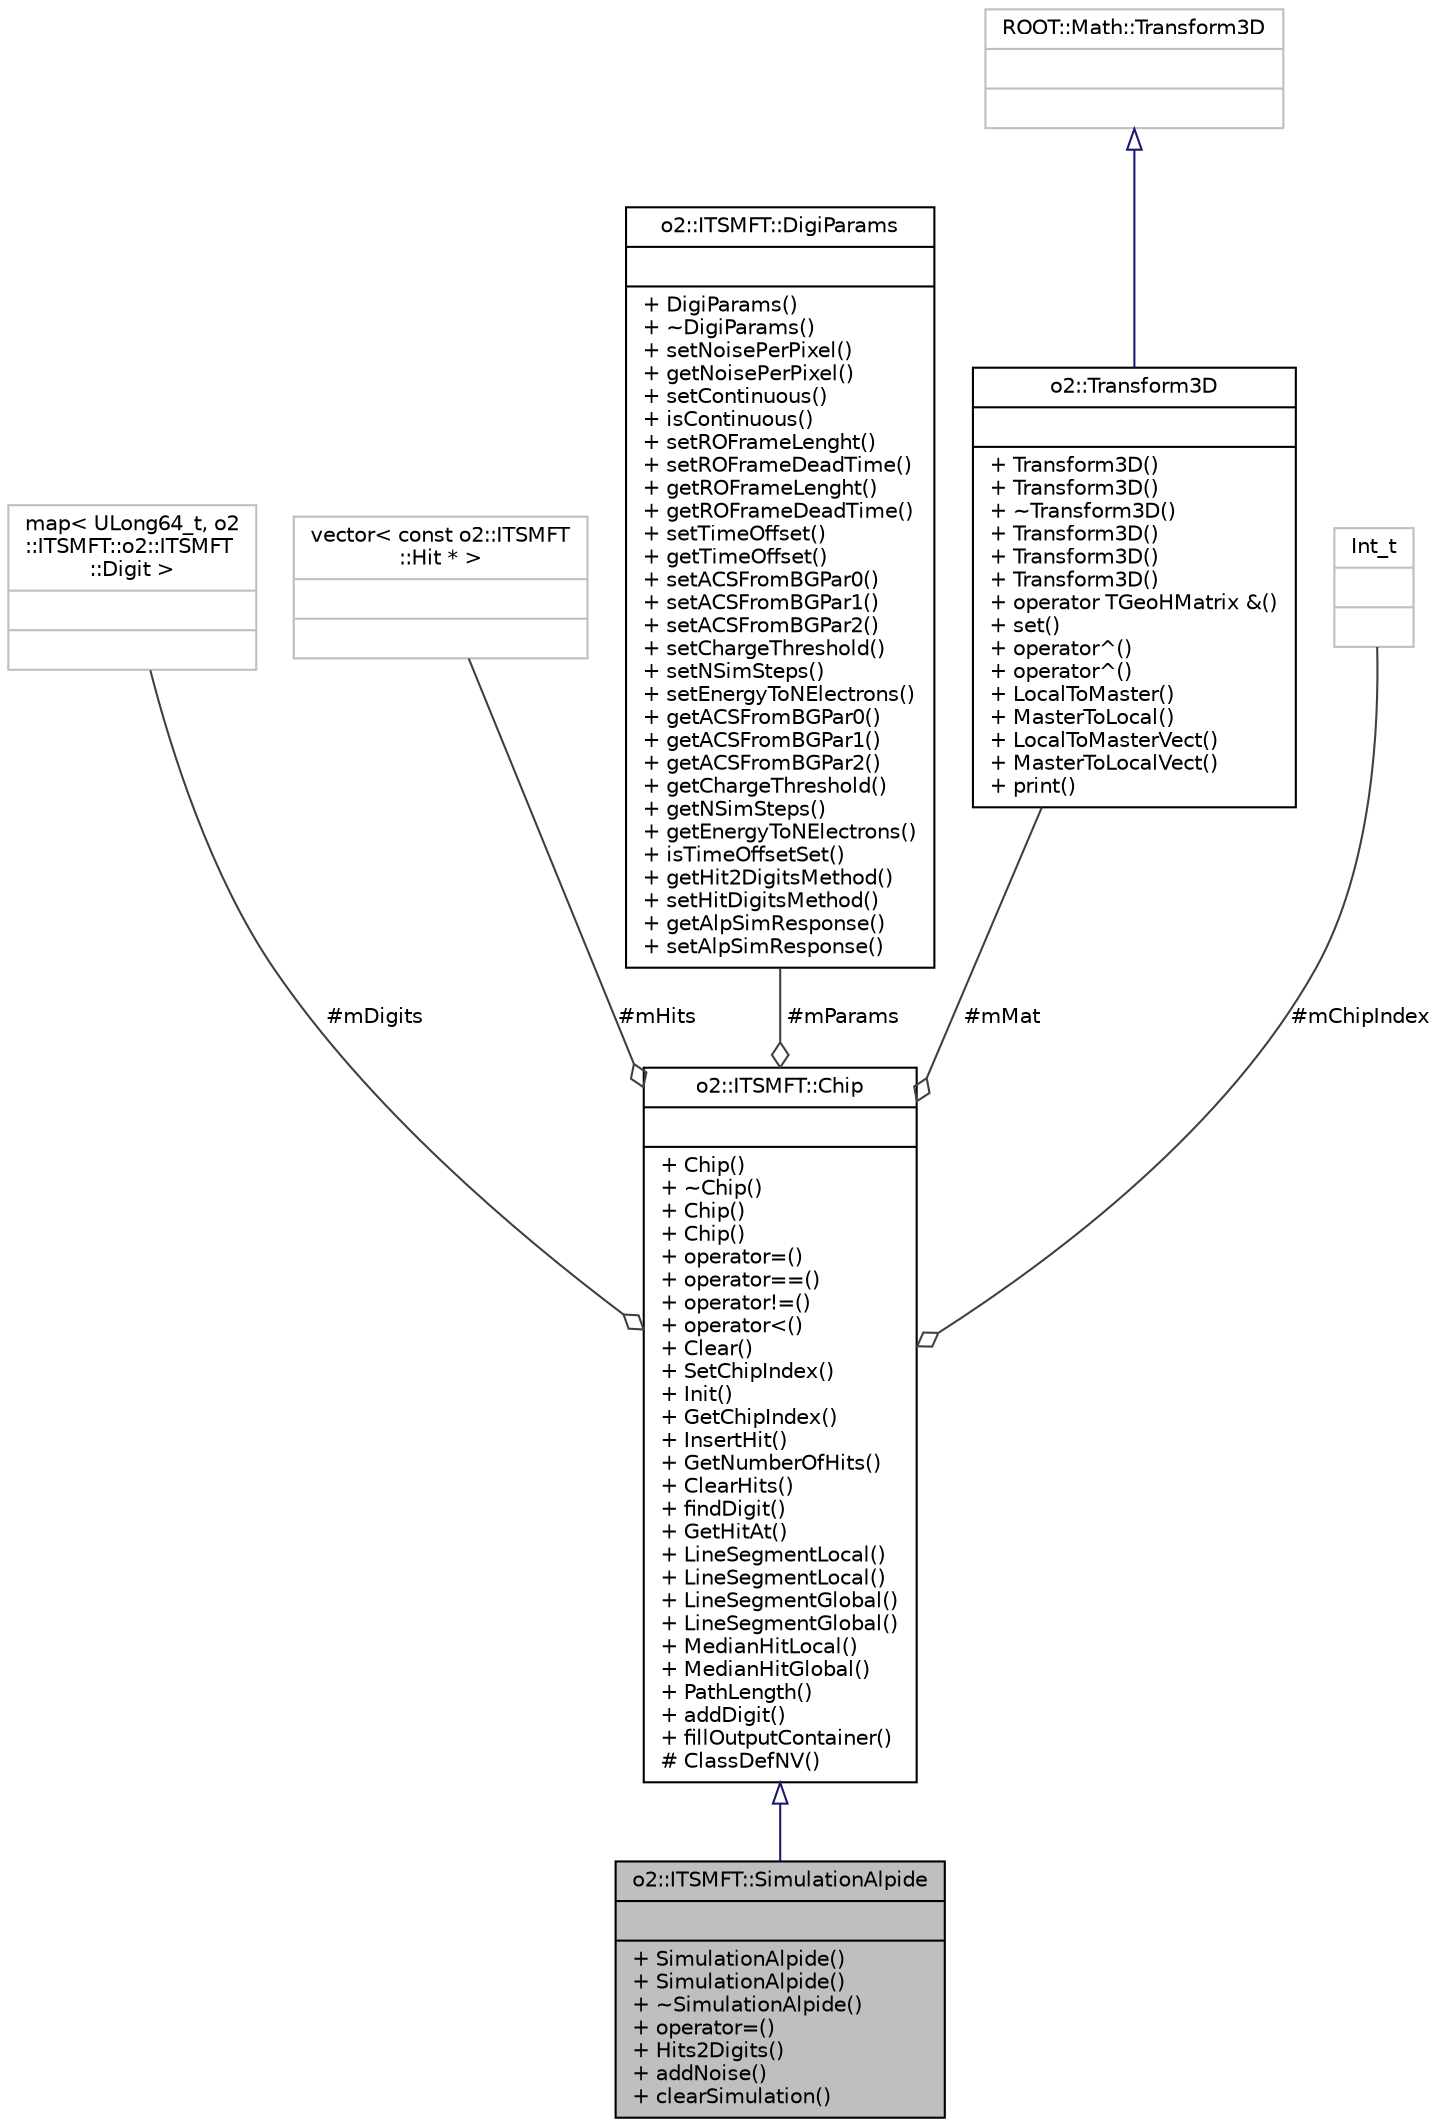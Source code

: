 digraph "o2::ITSMFT::SimulationAlpide"
{
 // INTERACTIVE_SVG=YES
  bgcolor="transparent";
  edge [fontname="Helvetica",fontsize="10",labelfontname="Helvetica",labelfontsize="10"];
  node [fontname="Helvetica",fontsize="10",shape=record];
  Node1 [label="{o2::ITSMFT::SimulationAlpide\n||+ SimulationAlpide()\l+ SimulationAlpide()\l+ ~SimulationAlpide()\l+ operator=()\l+ Hits2Digits()\l+ addNoise()\l+ clearSimulation()\l}",height=0.2,width=0.4,color="black", fillcolor="grey75", style="filled" fontcolor="black"];
  Node2 -> Node1 [dir="back",color="midnightblue",fontsize="10",style="solid",arrowtail="onormal",fontname="Helvetica"];
  Node2 [label="{o2::ITSMFT::Chip\n||+ Chip()\l+ ~Chip()\l+ Chip()\l+ Chip()\l+ operator=()\l+ operator==()\l+ operator!=()\l+ operator\<()\l+ Clear()\l+ SetChipIndex()\l+ Init()\l+ GetChipIndex()\l+ InsertHit()\l+ GetNumberOfHits()\l+ ClearHits()\l+ findDigit()\l+ GetHitAt()\l+ LineSegmentLocal()\l+ LineSegmentLocal()\l+ LineSegmentGlobal()\l+ LineSegmentGlobal()\l+ MedianHitLocal()\l+ MedianHitGlobal()\l+ PathLength()\l+ addDigit()\l+ fillOutputContainer()\l# ClassDefNV()\l}",height=0.2,width=0.4,color="black",URL="$d5/dc4/classo2_1_1ITSMFT_1_1Chip.html",tooltip="Container for similated points connected to a given chip. "];
  Node3 -> Node2 [color="grey25",fontsize="10",style="solid",label=" #mDigits" ,arrowhead="odiamond",fontname="Helvetica"];
  Node3 [label="{map\< ULong64_t, o2\l::ITSMFT::o2::ITSMFT\l::Digit \>\n||}",height=0.2,width=0.4,color="grey75"];
  Node4 -> Node2 [color="grey25",fontsize="10",style="solid",label=" #mHits" ,arrowhead="odiamond",fontname="Helvetica"];
  Node4 [label="{vector\< const o2::ITSMFT\l::Hit * \>\n||}",height=0.2,width=0.4,color="grey75"];
  Node5 -> Node2 [color="grey25",fontsize="10",style="solid",label=" #mParams" ,arrowhead="odiamond",fontname="Helvetica"];
  Node5 [label="{o2::ITSMFT::DigiParams\n||+ DigiParams()\l+ ~DigiParams()\l+ setNoisePerPixel()\l+ getNoisePerPixel()\l+ setContinuous()\l+ isContinuous()\l+ setROFrameLenght()\l+ setROFrameDeadTime()\l+ getROFrameLenght()\l+ getROFrameDeadTime()\l+ setTimeOffset()\l+ getTimeOffset()\l+ setACSFromBGPar0()\l+ setACSFromBGPar1()\l+ setACSFromBGPar2()\l+ setChargeThreshold()\l+ setNSimSteps()\l+ setEnergyToNElectrons()\l+ getACSFromBGPar0()\l+ getACSFromBGPar1()\l+ getACSFromBGPar2()\l+ getChargeThreshold()\l+ getNSimSteps()\l+ getEnergyToNElectrons()\l+ isTimeOffsetSet()\l+ getHit2DigitsMethod()\l+ setHitDigitsMethod()\l+ getAlpSimResponse()\l+ setAlpSimResponse()\l}",height=0.2,width=0.4,color="black",URL="$d3/d06/classo2_1_1ITSMFT_1_1DigiParams.html"];
  Node6 -> Node2 [color="grey25",fontsize="10",style="solid",label=" #mMat" ,arrowhead="odiamond",fontname="Helvetica"];
  Node6 [label="{o2::Transform3D\n||+ Transform3D()\l+ Transform3D()\l+ ~Transform3D()\l+ Transform3D()\l+ Transform3D()\l+ Transform3D()\l+ operator TGeoHMatrix &()\l+ set()\l+ operator^()\l+ operator^()\l+ LocalToMaster()\l+ MasterToLocal()\l+ LocalToMasterVect()\l+ MasterToLocalVect()\l+ print()\l}",height=0.2,width=0.4,color="black",URL="$d9/ddc/classo2_1_1Transform3D.html"];
  Node7 -> Node6 [dir="back",color="midnightblue",fontsize="10",style="solid",arrowtail="onormal",fontname="Helvetica"];
  Node7 [label="{ROOT::Math::Transform3D\n||}",height=0.2,width=0.4,color="grey75"];
  Node8 -> Node2 [color="grey25",fontsize="10",style="solid",label=" #mChipIndex" ,arrowhead="odiamond",fontname="Helvetica"];
  Node8 [label="{Int_t\n||}",height=0.2,width=0.4,color="grey75"];
}
